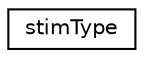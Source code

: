 digraph "Graphical Class Hierarchy"
{
 // LATEX_PDF_SIZE
  edge [fontname="Helvetica",fontsize="10",labelfontname="Helvetica",labelfontsize="10"];
  node [fontname="Helvetica",fontsize="10",shape=record];
  rankdir="LR";
  Node0 [label="stimType",height=0.2,width=0.4,color="black", fillcolor="white", style="filled",URL="$classstim_type.html",tooltip="External stimulus type."];
}
